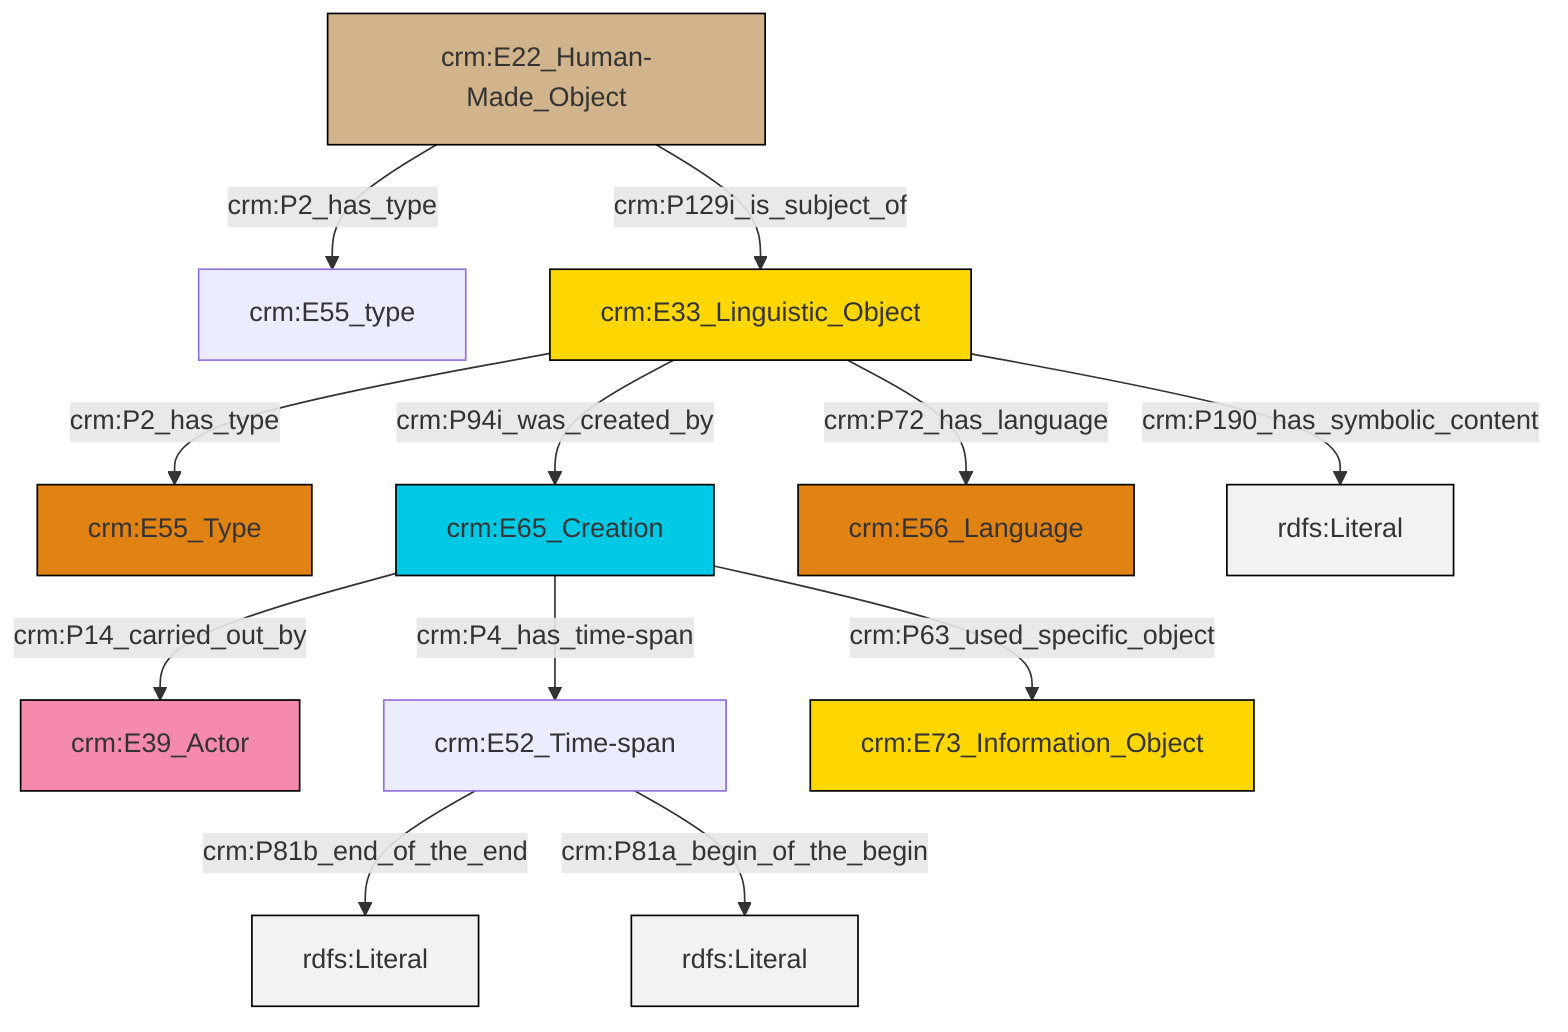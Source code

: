 graph TD
classDef Literal fill:#f2f2f2,stroke:#000000;
classDef CRM_Entity fill:#FFFFFF,stroke:#000000;
classDef Temporal_Entity fill:#00C9E6, stroke:#000000;
classDef Type fill:#E18312, stroke:#000000;
classDef Time-Span fill:#2C9C91, stroke:#000000;
classDef Appellation fill:#FFEB7F, stroke:#000000;
classDef Place fill:#008836, stroke:#000000;
classDef Persistent_Item fill:#B266B2, stroke:#000000;
classDef Conceptual_Object fill:#FFD700, stroke:#000000;
classDef Physical_Thing fill:#D2B48C, stroke:#000000;
classDef Actor fill:#f58aad, stroke:#000000;
classDef PC_Classes fill:#4ce600, stroke:#000000;
classDef Multi fill:#cccccc,stroke:#000000;

6["crm:E52_Time-span"]:::Default -->|crm:P81b_end_of_the_end| 7[rdfs:Literal]:::Literal
12["crm:E33_Linguistic_Object"]:::Conceptual_Object -->|crm:P94i_was_created_by| 13["crm:E65_Creation"]:::Temporal_Entity
0["crm:E22_Human-Made_Object"]:::Physical_Thing -->|crm:P129i_is_subject_of| 12["crm:E33_Linguistic_Object"]:::Conceptual_Object
12["crm:E33_Linguistic_Object"]:::Conceptual_Object -->|crm:P72_has_language| 17["crm:E56_Language"]:::Type
12["crm:E33_Linguistic_Object"]:::Conceptual_Object -->|crm:P2_has_type| 4["crm:E55_Type"]:::Type
6["crm:E52_Time-span"]:::Default -->|crm:P81a_begin_of_the_begin| 19[rdfs:Literal]:::Literal
0["crm:E22_Human-Made_Object"]:::Physical_Thing -->|crm:P2_has_type| 10["crm:E55_type"]:::Default
13["crm:E65_Creation"]:::Temporal_Entity -->|crm:P14_carried_out_by| 2["crm:E39_Actor"]:::Actor
13["crm:E65_Creation"]:::Temporal_Entity -->|crm:P63_used_specific_object| 8["crm:E73_Information_Object"]:::Conceptual_Object
13["crm:E65_Creation"]:::Temporal_Entity -->|crm:P4_has_time-span| 6["crm:E52_Time-span"]:::Default
12["crm:E33_Linguistic_Object"]:::Conceptual_Object -->|crm:P190_has_symbolic_content| 20[rdfs:Literal]:::Literal